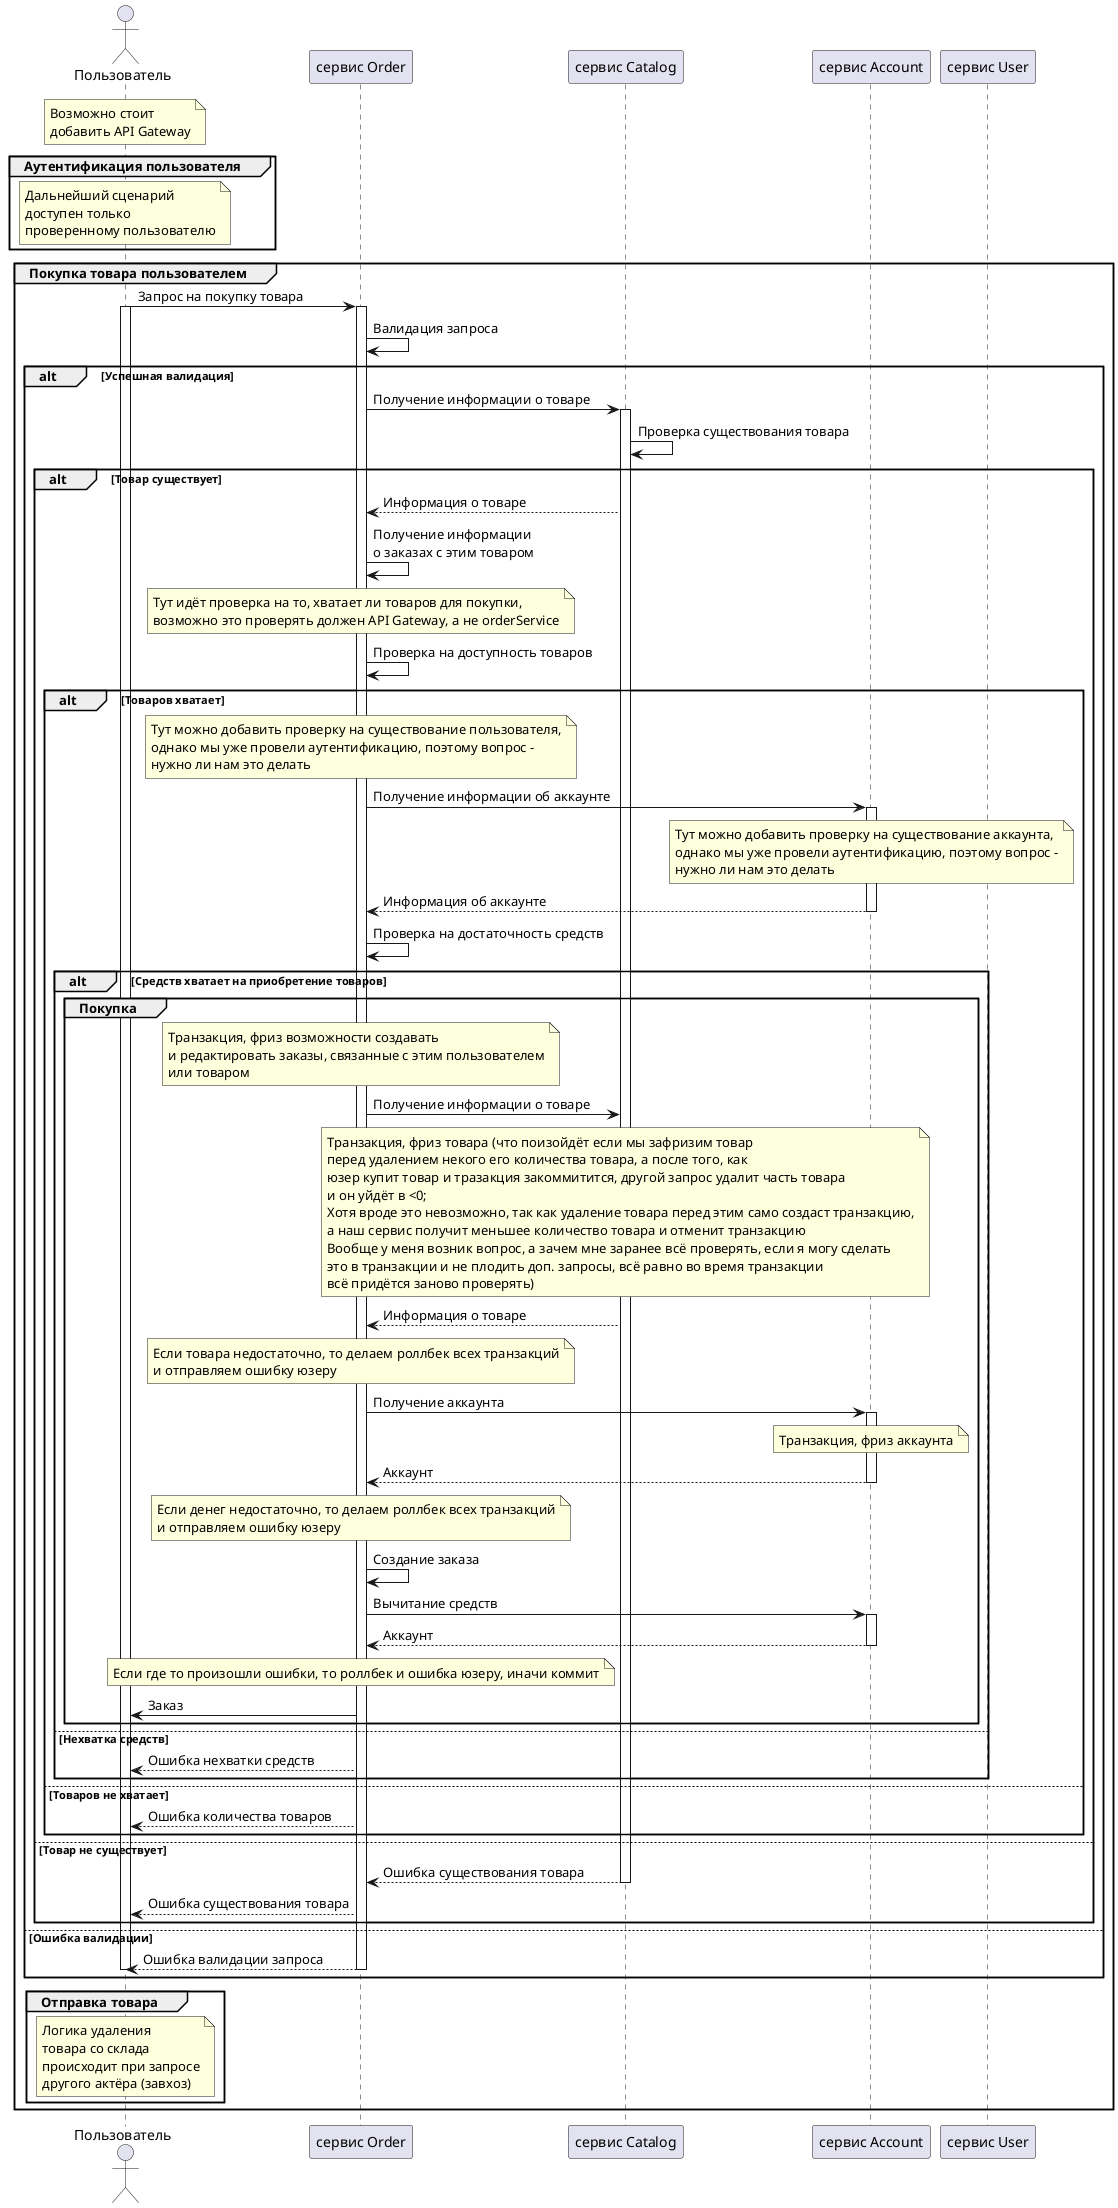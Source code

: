 @startuml
'https://plantuml.com/sequence-diagram

actor "Пользователь" as user
participant "сервис Order" as orderService
participant "сервис Catalog" as catalogService
participant "сервис Account" as accountService
participant "сервис User" as userService

note over user: Возможно стоит\nдобавить API Gateway

group Аутентификация пользователя
    note over user: Дальнейший сценарий\nдоступен только\nпроверенному пользователю
end group

group Покупка товара пользователем
    user -> orderService: Запрос на покупку товара
    activate user
    activate orderService
    orderService -> orderService: Валидация запроса
    alt Успешная валидация
        orderService -> catalogService: Получение информации о товаре
        activate catalogService
        catalogService -> catalogService: Проверка существования товара
        alt Товар существует
            catalogService --> orderService: Информация о товаре
            orderService -> orderService: Получение информации\nо заказах с этим товаром
            note over orderService: Тут идёт проверка на то, хватает ли товаров для покупки,\nвозможно это проверять должен API Gateway, а не orderService
            orderService -> orderService: Проверка на доступность товаров
            alt Товаров хватает
                note over orderService: Тут можно добавить проверку на существование пользователя,\nоднако мы уже провели аутентификацию, поэтому вопрос -\nнужно ли нам это делать
                orderService -> accountService: Получение информации об аккаунте
                activate accountService
                note over accountService: Тут можно добавить проверку на существование аккаунта,\nоднако мы уже провели аутентификацию, поэтому вопрос -\nнужно ли нам это делать
                accountService --> orderService: Информация об аккаунте
                deactivate accountService
                orderService -> orderService: Проверка на достаточность средств
                alt Средств хватает на приобретение товаров
                    group Покупка
                        note over orderService: Транзакция, фриз возможности создавать\nи редактировать заказы, связанные с этим пользователем\nили товаром
                        orderService -> catalogService: Получение информации о товаре
                        note over catalogService
                            Транзакция, фриз товара (что поизойдёт если мы зафризим товар
                            перед удалением некого его количества товара, а после того, как
                            юзер купит товар и тразакция закоммитится, другой запрос удалит часть товара
                            и он уйдёт в <0;
                            Хотя вроде это невозможно, так как удаление товара перед этим само создаст транзакцию,
                            а наш сервис получит меньшее количество товара и отменит транзакцию
                            Вообще у меня возник вопрос, а зачем мне заранее всё проверять, если я могу сделать
                            это в транзакции и не плодить доп. запросы, всё равно во время транзакции
                            всё придётся заново проверять)
                        end note
                        catalogService --> orderService: Информация о товаре
                        note over orderService: Если товара недостаточно, то делаем роллбек всех транзакций\nи отправляем ошибку юзеру
                        orderService -> accountService: Получение аккаунта
                        activate accountService
                        note over accountService: Транзакция, фриз аккаунта
                        accountService --> orderService: Аккаунт
                        deactivate accountService
                        note over orderService: Если денег недостаточно, то делаем роллбек всех транзакций\nи отправляем ошибку юзеру
                        orderService -> orderService: Создание заказа
                        orderService -> accountService: Вычитание средств
                        activate accountService
                        accountService --> orderService: Аккаунт
                        deactivate accountService
                        note over orderService: Если где то произошли ошибки, то роллбек и ошибка юзеру, иначи коммит
                        orderService -> user: Заказ
                    end group
                else Нехватка средств
                    orderService --> user: Ошибка нехватки средств
                end
            else Товаров не хватает
                orderService --> user: Ошибка количества товаров
            end
        else Товар не существует
            catalogService --> orderService: Ошибка существования товара
            deactivate catalogService
            orderService --> user: Ошибка существования товара
        end
    else Ошибка валидации
        orderService --> user: Ошибка валидации запроса
        deactivate user
        deactivate orderService
    end
    group Отправка товара
        note over user: Логика удаления\nтовара со склада\nпроисходит при запросе\nдругого актёра (завхоз)
    end
end group

@enduml